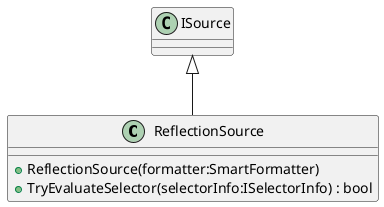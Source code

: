 @startuml
class ReflectionSource {
    + ReflectionSource(formatter:SmartFormatter)
    + TryEvaluateSelector(selectorInfo:ISelectorInfo) : bool
}
ISource <|-- ReflectionSource
@enduml
